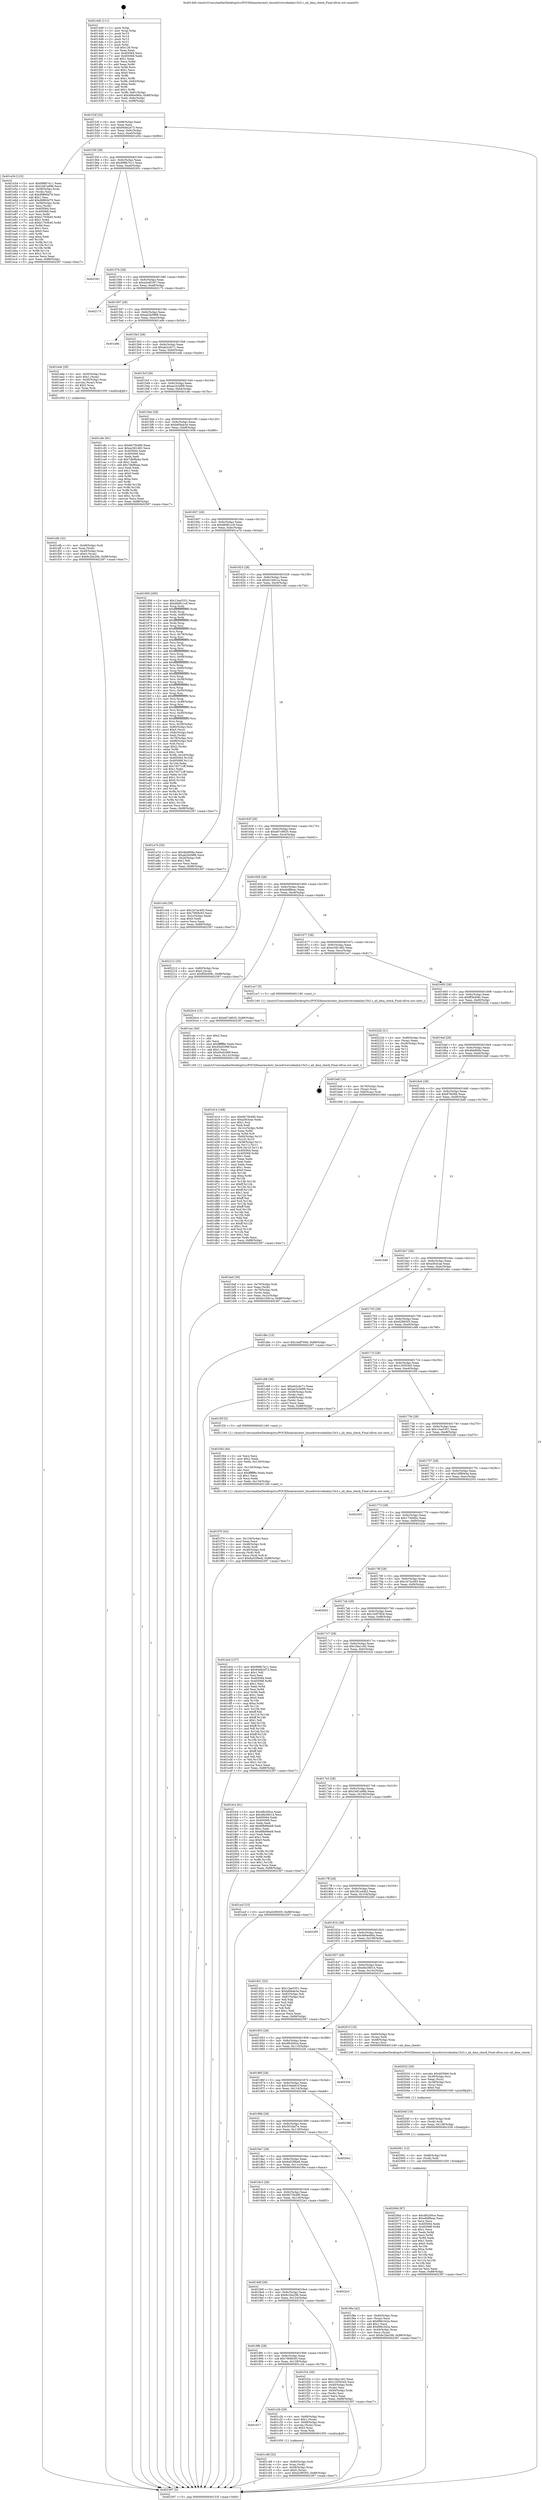 digraph "0x4014d0" {
  label = "0x4014d0 (/mnt/c/Users/mathe/Desktop/tcc/POCII/binaries/extr_linuxdriversidealim15x3.c_ali_dma_check_Final-ollvm.out::main(0))"
  labelloc = "t"
  node[shape=record]

  Entry [label="",width=0.3,height=0.3,shape=circle,fillcolor=black,style=filled]
  "0x40153f" [label="{
     0x40153f [32]\l
     | [instrs]\l
     &nbsp;&nbsp;0x40153f \<+6\>: mov -0x88(%rbp),%eax\l
     &nbsp;&nbsp;0x401545 \<+2\>: mov %eax,%ecx\l
     &nbsp;&nbsp;0x401547 \<+6\>: sub $0x94462d73,%ecx\l
     &nbsp;&nbsp;0x40154d \<+6\>: mov %eax,-0x9c(%rbp)\l
     &nbsp;&nbsp;0x401553 \<+6\>: mov %ecx,-0xa0(%rbp)\l
     &nbsp;&nbsp;0x401559 \<+6\>: je 0000000000401e54 \<main+0x984\>\l
  }"]
  "0x401e54" [label="{
     0x401e54 [123]\l
     | [instrs]\l
     &nbsp;&nbsp;0x401e54 \<+5\>: mov $0x998b7e11,%eax\l
     &nbsp;&nbsp;0x401e59 \<+5\>: mov $0x2481a99b,%ecx\l
     &nbsp;&nbsp;0x401e5e \<+4\>: mov -0x58(%rbp),%rdx\l
     &nbsp;&nbsp;0x401e62 \<+2\>: mov (%rdx),%esi\l
     &nbsp;&nbsp;0x401e64 \<+6\>: sub $0xd9860d79,%esi\l
     &nbsp;&nbsp;0x401e6a \<+3\>: add $0x1,%esi\l
     &nbsp;&nbsp;0x401e6d \<+6\>: add $0xd9860d79,%esi\l
     &nbsp;&nbsp;0x401e73 \<+4\>: mov -0x58(%rbp),%rdx\l
     &nbsp;&nbsp;0x401e77 \<+2\>: mov %esi,(%rdx)\l
     &nbsp;&nbsp;0x401e79 \<+7\>: mov 0x405064,%esi\l
     &nbsp;&nbsp;0x401e80 \<+7\>: mov 0x405068,%edi\l
     &nbsp;&nbsp;0x401e87 \<+3\>: mov %esi,%r8d\l
     &nbsp;&nbsp;0x401e8a \<+7\>: add $0xb1793640,%r8d\l
     &nbsp;&nbsp;0x401e91 \<+4\>: sub $0x1,%r8d\l
     &nbsp;&nbsp;0x401e95 \<+7\>: sub $0xb1793640,%r8d\l
     &nbsp;&nbsp;0x401e9c \<+4\>: imul %r8d,%esi\l
     &nbsp;&nbsp;0x401ea0 \<+3\>: and $0x1,%esi\l
     &nbsp;&nbsp;0x401ea3 \<+3\>: cmp $0x0,%esi\l
     &nbsp;&nbsp;0x401ea6 \<+4\>: sete %r9b\l
     &nbsp;&nbsp;0x401eaa \<+3\>: cmp $0xa,%edi\l
     &nbsp;&nbsp;0x401ead \<+4\>: setl %r10b\l
     &nbsp;&nbsp;0x401eb1 \<+3\>: mov %r9b,%r11b\l
     &nbsp;&nbsp;0x401eb4 \<+3\>: and %r10b,%r11b\l
     &nbsp;&nbsp;0x401eb7 \<+3\>: xor %r10b,%r9b\l
     &nbsp;&nbsp;0x401eba \<+3\>: or %r9b,%r11b\l
     &nbsp;&nbsp;0x401ebd \<+4\>: test $0x1,%r11b\l
     &nbsp;&nbsp;0x401ec1 \<+3\>: cmovne %ecx,%eax\l
     &nbsp;&nbsp;0x401ec4 \<+6\>: mov %eax,-0x88(%rbp)\l
     &nbsp;&nbsp;0x401eca \<+5\>: jmp 0000000000402397 \<main+0xec7\>\l
  }"]
  "0x40155f" [label="{
     0x40155f [28]\l
     | [instrs]\l
     &nbsp;&nbsp;0x40155f \<+5\>: jmp 0000000000401564 \<main+0x94\>\l
     &nbsp;&nbsp;0x401564 \<+6\>: mov -0x9c(%rbp),%eax\l
     &nbsp;&nbsp;0x40156a \<+5\>: sub $0x998b7e11,%eax\l
     &nbsp;&nbsp;0x40156f \<+6\>: mov %eax,-0xa4(%rbp)\l
     &nbsp;&nbsp;0x401575 \<+6\>: je 0000000000402301 \<main+0xe31\>\l
  }"]
  Exit [label="",width=0.3,height=0.3,shape=circle,fillcolor=black,style=filled,peripheries=2]
  "0x402301" [label="{
     0x402301\l
  }", style=dashed]
  "0x40157b" [label="{
     0x40157b [28]\l
     | [instrs]\l
     &nbsp;&nbsp;0x40157b \<+5\>: jmp 0000000000401580 \<main+0xb0\>\l
     &nbsp;&nbsp;0x401580 \<+6\>: mov -0x9c(%rbp),%eax\l
     &nbsp;&nbsp;0x401586 \<+5\>: sub $0xa2ed5307,%eax\l
     &nbsp;&nbsp;0x40158b \<+6\>: mov %eax,-0xa8(%rbp)\l
     &nbsp;&nbsp;0x401591 \<+6\>: je 0000000000402175 \<main+0xca5\>\l
  }"]
  "0x40206d" [label="{
     0x40206d [87]\l
     | [instrs]\l
     &nbsp;&nbsp;0x40206d \<+5\>: mov $0x4fb200ce,%eax\l
     &nbsp;&nbsp;0x402072 \<+5\>: mov $0xe6df8eac,%esi\l
     &nbsp;&nbsp;0x402077 \<+2\>: xor %ecx,%ecx\l
     &nbsp;&nbsp;0x402079 \<+7\>: mov 0x405064,%edx\l
     &nbsp;&nbsp;0x402080 \<+8\>: mov 0x405068,%r8d\l
     &nbsp;&nbsp;0x402088 \<+3\>: sub $0x1,%ecx\l
     &nbsp;&nbsp;0x40208b \<+3\>: mov %edx,%r9d\l
     &nbsp;&nbsp;0x40208e \<+3\>: add %ecx,%r9d\l
     &nbsp;&nbsp;0x402091 \<+4\>: imul %r9d,%edx\l
     &nbsp;&nbsp;0x402095 \<+3\>: and $0x1,%edx\l
     &nbsp;&nbsp;0x402098 \<+3\>: cmp $0x0,%edx\l
     &nbsp;&nbsp;0x40209b \<+4\>: sete %r10b\l
     &nbsp;&nbsp;0x40209f \<+4\>: cmp $0xa,%r8d\l
     &nbsp;&nbsp;0x4020a3 \<+4\>: setl %r11b\l
     &nbsp;&nbsp;0x4020a7 \<+3\>: mov %r10b,%bl\l
     &nbsp;&nbsp;0x4020aa \<+3\>: and %r11b,%bl\l
     &nbsp;&nbsp;0x4020ad \<+3\>: xor %r11b,%r10b\l
     &nbsp;&nbsp;0x4020b0 \<+3\>: or %r10b,%bl\l
     &nbsp;&nbsp;0x4020b3 \<+3\>: test $0x1,%bl\l
     &nbsp;&nbsp;0x4020b6 \<+3\>: cmovne %esi,%eax\l
     &nbsp;&nbsp;0x4020b9 \<+6\>: mov %eax,-0x88(%rbp)\l
     &nbsp;&nbsp;0x4020bf \<+5\>: jmp 0000000000402397 \<main+0xec7\>\l
  }"]
  "0x402175" [label="{
     0x402175\l
  }", style=dashed]
  "0x401597" [label="{
     0x401597 [28]\l
     | [instrs]\l
     &nbsp;&nbsp;0x401597 \<+5\>: jmp 000000000040159c \<main+0xcc\>\l
     &nbsp;&nbsp;0x40159c \<+6\>: mov -0x9c(%rbp),%eax\l
     &nbsp;&nbsp;0x4015a2 \<+5\>: sub $0xab2b0988,%eax\l
     &nbsp;&nbsp;0x4015a7 \<+6\>: mov %eax,-0xac(%rbp)\l
     &nbsp;&nbsp;0x4015ad \<+6\>: je 0000000000401a9b \<main+0x5cb\>\l
  }"]
  "0x402061" [label="{
     0x402061 [12]\l
     | [instrs]\l
     &nbsp;&nbsp;0x402061 \<+4\>: mov -0x48(%rbp),%rdi\l
     &nbsp;&nbsp;0x402065 \<+3\>: mov (%rdi),%rdi\l
     &nbsp;&nbsp;0x402068 \<+5\>: call 0000000000401030 \<free@plt\>\l
     | [calls]\l
     &nbsp;&nbsp;0x401030 \{1\} (unknown)\l
  }"]
  "0x401a9b" [label="{
     0x401a9b\l
  }", style=dashed]
  "0x4015b3" [label="{
     0x4015b3 [28]\l
     | [instrs]\l
     &nbsp;&nbsp;0x4015b3 \<+5\>: jmp 00000000004015b8 \<main+0xe8\>\l
     &nbsp;&nbsp;0x4015b8 \<+6\>: mov -0x9c(%rbp),%eax\l
     &nbsp;&nbsp;0x4015be \<+5\>: sub $0xab2cdc71,%eax\l
     &nbsp;&nbsp;0x4015c3 \<+6\>: mov %eax,-0xb0(%rbp)\l
     &nbsp;&nbsp;0x4015c9 \<+6\>: je 0000000000401ede \<main+0xa0e\>\l
  }"]
  "0x40204f" [label="{
     0x40204f [18]\l
     | [instrs]\l
     &nbsp;&nbsp;0x40204f \<+4\>: mov -0x60(%rbp),%rdi\l
     &nbsp;&nbsp;0x402053 \<+3\>: mov (%rdi),%rdi\l
     &nbsp;&nbsp;0x402056 \<+6\>: mov %eax,-0x138(%rbp)\l
     &nbsp;&nbsp;0x40205c \<+5\>: call 0000000000401030 \<free@plt\>\l
     | [calls]\l
     &nbsp;&nbsp;0x401030 \{1\} (unknown)\l
  }"]
  "0x401ede" [label="{
     0x401ede [29]\l
     | [instrs]\l
     &nbsp;&nbsp;0x401ede \<+4\>: mov -0x50(%rbp),%rax\l
     &nbsp;&nbsp;0x401ee2 \<+6\>: movl $0x1,(%rax)\l
     &nbsp;&nbsp;0x401ee8 \<+4\>: mov -0x50(%rbp),%rax\l
     &nbsp;&nbsp;0x401eec \<+3\>: movslq (%rax),%rax\l
     &nbsp;&nbsp;0x401eef \<+4\>: shl $0x2,%rax\l
     &nbsp;&nbsp;0x401ef3 \<+3\>: mov %rax,%rdi\l
     &nbsp;&nbsp;0x401ef6 \<+5\>: call 0000000000401050 \<malloc@plt\>\l
     | [calls]\l
     &nbsp;&nbsp;0x401050 \{1\} (unknown)\l
  }"]
  "0x4015cf" [label="{
     0x4015cf [28]\l
     | [instrs]\l
     &nbsp;&nbsp;0x4015cf \<+5\>: jmp 00000000004015d4 \<main+0x104\>\l
     &nbsp;&nbsp;0x4015d4 \<+6\>: mov -0x9c(%rbp),%eax\l
     &nbsp;&nbsp;0x4015da \<+5\>: sub $0xae1b3d99,%eax\l
     &nbsp;&nbsp;0x4015df \<+6\>: mov %eax,-0xb4(%rbp)\l
     &nbsp;&nbsp;0x4015e5 \<+6\>: je 0000000000401c8c \<main+0x7bc\>\l
  }"]
  "0x402032" [label="{
     0x402032 [29]\l
     | [instrs]\l
     &nbsp;&nbsp;0x402032 \<+10\>: movabs $0x4030b6,%rdi\l
     &nbsp;&nbsp;0x40203c \<+4\>: mov -0x38(%rbp),%rsi\l
     &nbsp;&nbsp;0x402040 \<+2\>: mov %eax,(%rsi)\l
     &nbsp;&nbsp;0x402042 \<+4\>: mov -0x38(%rbp),%rsi\l
     &nbsp;&nbsp;0x402046 \<+2\>: mov (%rsi),%esi\l
     &nbsp;&nbsp;0x402048 \<+2\>: mov $0x0,%al\l
     &nbsp;&nbsp;0x40204a \<+5\>: call 0000000000401040 \<printf@plt\>\l
     | [calls]\l
     &nbsp;&nbsp;0x401040 \{1\} (unknown)\l
  }"]
  "0x401c8c" [label="{
     0x401c8c [91]\l
     | [instrs]\l
     &nbsp;&nbsp;0x401c8c \<+5\>: mov $0x6b75b490,%eax\l
     &nbsp;&nbsp;0x401c91 \<+5\>: mov $0xec581482,%ecx\l
     &nbsp;&nbsp;0x401c96 \<+7\>: mov 0x405064,%edx\l
     &nbsp;&nbsp;0x401c9d \<+7\>: mov 0x405068,%esi\l
     &nbsp;&nbsp;0x401ca4 \<+2\>: mov %edx,%edi\l
     &nbsp;&nbsp;0x401ca6 \<+6\>: sub $0x7dbf8a4a,%edi\l
     &nbsp;&nbsp;0x401cac \<+3\>: sub $0x1,%edi\l
     &nbsp;&nbsp;0x401caf \<+6\>: add $0x7dbf8a4a,%edi\l
     &nbsp;&nbsp;0x401cb5 \<+3\>: imul %edi,%edx\l
     &nbsp;&nbsp;0x401cb8 \<+3\>: and $0x1,%edx\l
     &nbsp;&nbsp;0x401cbb \<+3\>: cmp $0x0,%edx\l
     &nbsp;&nbsp;0x401cbe \<+4\>: sete %r8b\l
     &nbsp;&nbsp;0x401cc2 \<+3\>: cmp $0xa,%esi\l
     &nbsp;&nbsp;0x401cc5 \<+4\>: setl %r9b\l
     &nbsp;&nbsp;0x401cc9 \<+3\>: mov %r8b,%r10b\l
     &nbsp;&nbsp;0x401ccc \<+3\>: and %r9b,%r10b\l
     &nbsp;&nbsp;0x401ccf \<+3\>: xor %r9b,%r8b\l
     &nbsp;&nbsp;0x401cd2 \<+3\>: or %r8b,%r10b\l
     &nbsp;&nbsp;0x401cd5 \<+4\>: test $0x1,%r10b\l
     &nbsp;&nbsp;0x401cd9 \<+3\>: cmovne %ecx,%eax\l
     &nbsp;&nbsp;0x401cdc \<+6\>: mov %eax,-0x88(%rbp)\l
     &nbsp;&nbsp;0x401ce2 \<+5\>: jmp 0000000000402397 \<main+0xec7\>\l
  }"]
  "0x4015eb" [label="{
     0x4015eb [28]\l
     | [instrs]\l
     &nbsp;&nbsp;0x4015eb \<+5\>: jmp 00000000004015f0 \<main+0x120\>\l
     &nbsp;&nbsp;0x4015f0 \<+6\>: mov -0x9c(%rbp),%eax\l
     &nbsp;&nbsp;0x4015f6 \<+5\>: sub $0xb6f4ab3e,%eax\l
     &nbsp;&nbsp;0x4015fb \<+6\>: mov %eax,-0xb8(%rbp)\l
     &nbsp;&nbsp;0x401601 \<+6\>: je 0000000000401956 \<main+0x486\>\l
  }"]
  "0x401f70" [label="{
     0x401f70 [42]\l
     | [instrs]\l
     &nbsp;&nbsp;0x401f70 \<+6\>: mov -0x134(%rbp),%ecx\l
     &nbsp;&nbsp;0x401f76 \<+3\>: imul %eax,%ecx\l
     &nbsp;&nbsp;0x401f79 \<+4\>: mov -0x48(%rbp),%rdi\l
     &nbsp;&nbsp;0x401f7d \<+3\>: mov (%rdi),%rdi\l
     &nbsp;&nbsp;0x401f80 \<+4\>: mov -0x40(%rbp),%r8\l
     &nbsp;&nbsp;0x401f84 \<+3\>: movslq (%r8),%r8\l
     &nbsp;&nbsp;0x401f87 \<+4\>: mov %ecx,(%rdi,%r8,4)\l
     &nbsp;&nbsp;0x401f8b \<+10\>: movl $0x6a539be8,-0x88(%rbp)\l
     &nbsp;&nbsp;0x401f95 \<+5\>: jmp 0000000000402397 \<main+0xec7\>\l
  }"]
  "0x401956" [label="{
     0x401956 [295]\l
     | [instrs]\l
     &nbsp;&nbsp;0x401956 \<+5\>: mov $0x13ae5351,%eax\l
     &nbsp;&nbsp;0x40195b \<+5\>: mov $0xd6d81cc8,%ecx\l
     &nbsp;&nbsp;0x401960 \<+3\>: mov %rsp,%rdx\l
     &nbsp;&nbsp;0x401963 \<+4\>: add $0xfffffffffffffff0,%rdx\l
     &nbsp;&nbsp;0x401967 \<+3\>: mov %rdx,%rsp\l
     &nbsp;&nbsp;0x40196a \<+4\>: mov %rdx,-0x80(%rbp)\l
     &nbsp;&nbsp;0x40196e \<+3\>: mov %rsp,%rdx\l
     &nbsp;&nbsp;0x401971 \<+4\>: add $0xfffffffffffffff0,%rdx\l
     &nbsp;&nbsp;0x401975 \<+3\>: mov %rdx,%rsp\l
     &nbsp;&nbsp;0x401978 \<+3\>: mov %rsp,%rsi\l
     &nbsp;&nbsp;0x40197b \<+4\>: add $0xfffffffffffffff0,%rsi\l
     &nbsp;&nbsp;0x40197f \<+3\>: mov %rsi,%rsp\l
     &nbsp;&nbsp;0x401982 \<+4\>: mov %rsi,-0x78(%rbp)\l
     &nbsp;&nbsp;0x401986 \<+3\>: mov %rsp,%rsi\l
     &nbsp;&nbsp;0x401989 \<+4\>: add $0xfffffffffffffff0,%rsi\l
     &nbsp;&nbsp;0x40198d \<+3\>: mov %rsi,%rsp\l
     &nbsp;&nbsp;0x401990 \<+4\>: mov %rsi,-0x70(%rbp)\l
     &nbsp;&nbsp;0x401994 \<+3\>: mov %rsp,%rsi\l
     &nbsp;&nbsp;0x401997 \<+4\>: add $0xfffffffffffffff0,%rsi\l
     &nbsp;&nbsp;0x40199b \<+3\>: mov %rsi,%rsp\l
     &nbsp;&nbsp;0x40199e \<+4\>: mov %rsi,-0x68(%rbp)\l
     &nbsp;&nbsp;0x4019a2 \<+3\>: mov %rsp,%rsi\l
     &nbsp;&nbsp;0x4019a5 \<+4\>: add $0xfffffffffffffff0,%rsi\l
     &nbsp;&nbsp;0x4019a9 \<+3\>: mov %rsi,%rsp\l
     &nbsp;&nbsp;0x4019ac \<+4\>: mov %rsi,-0x60(%rbp)\l
     &nbsp;&nbsp;0x4019b0 \<+3\>: mov %rsp,%rsi\l
     &nbsp;&nbsp;0x4019b3 \<+4\>: add $0xfffffffffffffff0,%rsi\l
     &nbsp;&nbsp;0x4019b7 \<+3\>: mov %rsi,%rsp\l
     &nbsp;&nbsp;0x4019ba \<+4\>: mov %rsi,-0x58(%rbp)\l
     &nbsp;&nbsp;0x4019be \<+3\>: mov %rsp,%rsi\l
     &nbsp;&nbsp;0x4019c1 \<+4\>: add $0xfffffffffffffff0,%rsi\l
     &nbsp;&nbsp;0x4019c5 \<+3\>: mov %rsi,%rsp\l
     &nbsp;&nbsp;0x4019c8 \<+4\>: mov %rsi,-0x50(%rbp)\l
     &nbsp;&nbsp;0x4019cc \<+3\>: mov %rsp,%rsi\l
     &nbsp;&nbsp;0x4019cf \<+4\>: add $0xfffffffffffffff0,%rsi\l
     &nbsp;&nbsp;0x4019d3 \<+3\>: mov %rsi,%rsp\l
     &nbsp;&nbsp;0x4019d6 \<+4\>: mov %rsi,-0x48(%rbp)\l
     &nbsp;&nbsp;0x4019da \<+3\>: mov %rsp,%rsi\l
     &nbsp;&nbsp;0x4019dd \<+4\>: add $0xfffffffffffffff0,%rsi\l
     &nbsp;&nbsp;0x4019e1 \<+3\>: mov %rsi,%rsp\l
     &nbsp;&nbsp;0x4019e4 \<+4\>: mov %rsi,-0x40(%rbp)\l
     &nbsp;&nbsp;0x4019e8 \<+3\>: mov %rsp,%rsi\l
     &nbsp;&nbsp;0x4019eb \<+4\>: add $0xfffffffffffffff0,%rsi\l
     &nbsp;&nbsp;0x4019ef \<+3\>: mov %rsi,%rsp\l
     &nbsp;&nbsp;0x4019f2 \<+4\>: mov %rsi,-0x38(%rbp)\l
     &nbsp;&nbsp;0x4019f6 \<+4\>: mov -0x80(%rbp),%rsi\l
     &nbsp;&nbsp;0x4019fa \<+6\>: movl $0x0,(%rsi)\l
     &nbsp;&nbsp;0x401a00 \<+6\>: mov -0x8c(%rbp),%edi\l
     &nbsp;&nbsp;0x401a06 \<+2\>: mov %edi,(%rdx)\l
     &nbsp;&nbsp;0x401a08 \<+4\>: mov -0x78(%rbp),%rsi\l
     &nbsp;&nbsp;0x401a0c \<+7\>: mov -0x98(%rbp),%r8\l
     &nbsp;&nbsp;0x401a13 \<+3\>: mov %r8,(%rsi)\l
     &nbsp;&nbsp;0x401a16 \<+3\>: cmpl $0x2,(%rdx)\l
     &nbsp;&nbsp;0x401a19 \<+4\>: setne %r9b\l
     &nbsp;&nbsp;0x401a1d \<+4\>: and $0x1,%r9b\l
     &nbsp;&nbsp;0x401a21 \<+4\>: mov %r9b,-0x2d(%rbp)\l
     &nbsp;&nbsp;0x401a25 \<+8\>: mov 0x405064,%r10d\l
     &nbsp;&nbsp;0x401a2d \<+8\>: mov 0x405068,%r11d\l
     &nbsp;&nbsp;0x401a35 \<+3\>: mov %r10d,%ebx\l
     &nbsp;&nbsp;0x401a38 \<+6\>: add $0x7d371cff,%ebx\l
     &nbsp;&nbsp;0x401a3e \<+3\>: sub $0x1,%ebx\l
     &nbsp;&nbsp;0x401a41 \<+6\>: sub $0x7d371cff,%ebx\l
     &nbsp;&nbsp;0x401a47 \<+4\>: imul %ebx,%r10d\l
     &nbsp;&nbsp;0x401a4b \<+4\>: and $0x1,%r10d\l
     &nbsp;&nbsp;0x401a4f \<+4\>: cmp $0x0,%r10d\l
     &nbsp;&nbsp;0x401a53 \<+4\>: sete %r9b\l
     &nbsp;&nbsp;0x401a57 \<+4\>: cmp $0xa,%r11d\l
     &nbsp;&nbsp;0x401a5b \<+4\>: setl %r14b\l
     &nbsp;&nbsp;0x401a5f \<+3\>: mov %r9b,%r15b\l
     &nbsp;&nbsp;0x401a62 \<+3\>: and %r14b,%r15b\l
     &nbsp;&nbsp;0x401a65 \<+3\>: xor %r14b,%r9b\l
     &nbsp;&nbsp;0x401a68 \<+3\>: or %r9b,%r15b\l
     &nbsp;&nbsp;0x401a6b \<+4\>: test $0x1,%r15b\l
     &nbsp;&nbsp;0x401a6f \<+3\>: cmovne %ecx,%eax\l
     &nbsp;&nbsp;0x401a72 \<+6\>: mov %eax,-0x88(%rbp)\l
     &nbsp;&nbsp;0x401a78 \<+5\>: jmp 0000000000402397 \<main+0xec7\>\l
  }"]
  "0x401607" [label="{
     0x401607 [28]\l
     | [instrs]\l
     &nbsp;&nbsp;0x401607 \<+5\>: jmp 000000000040160c \<main+0x13c\>\l
     &nbsp;&nbsp;0x40160c \<+6\>: mov -0x9c(%rbp),%eax\l
     &nbsp;&nbsp;0x401612 \<+5\>: sub $0xd6d81cc8,%eax\l
     &nbsp;&nbsp;0x401617 \<+6\>: mov %eax,-0xbc(%rbp)\l
     &nbsp;&nbsp;0x40161d \<+6\>: je 0000000000401a7d \<main+0x5ad\>\l
  }"]
  "0x401f44" [label="{
     0x401f44 [44]\l
     | [instrs]\l
     &nbsp;&nbsp;0x401f44 \<+2\>: xor %ecx,%ecx\l
     &nbsp;&nbsp;0x401f46 \<+5\>: mov $0x2,%edx\l
     &nbsp;&nbsp;0x401f4b \<+6\>: mov %edx,-0x130(%rbp)\l
     &nbsp;&nbsp;0x401f51 \<+1\>: cltd\l
     &nbsp;&nbsp;0x401f52 \<+6\>: mov -0x130(%rbp),%esi\l
     &nbsp;&nbsp;0x401f58 \<+2\>: idiv %esi\l
     &nbsp;&nbsp;0x401f5a \<+6\>: imul $0xfffffffe,%edx,%edx\l
     &nbsp;&nbsp;0x401f60 \<+3\>: sub $0x1,%ecx\l
     &nbsp;&nbsp;0x401f63 \<+2\>: sub %ecx,%edx\l
     &nbsp;&nbsp;0x401f65 \<+6\>: mov %edx,-0x134(%rbp)\l
     &nbsp;&nbsp;0x401f6b \<+5\>: call 0000000000401160 \<next_i\>\l
     | [calls]\l
     &nbsp;&nbsp;0x401160 \{1\} (/mnt/c/Users/mathe/Desktop/tcc/POCII/binaries/extr_linuxdriversidealim15x3.c_ali_dma_check_Final-ollvm.out::next_i)\l
  }"]
  "0x401a7d" [label="{
     0x401a7d [30]\l
     | [instrs]\l
     &nbsp;&nbsp;0x401a7d \<+5\>: mov $0x4bb909a,%eax\l
     &nbsp;&nbsp;0x401a82 \<+5\>: mov $0xab2b0988,%ecx\l
     &nbsp;&nbsp;0x401a87 \<+3\>: mov -0x2d(%rbp),%dl\l
     &nbsp;&nbsp;0x401a8a \<+3\>: test $0x1,%dl\l
     &nbsp;&nbsp;0x401a8d \<+3\>: cmovne %ecx,%eax\l
     &nbsp;&nbsp;0x401a90 \<+6\>: mov %eax,-0x88(%rbp)\l
     &nbsp;&nbsp;0x401a96 \<+5\>: jmp 0000000000402397 \<main+0xec7\>\l
  }"]
  "0x401623" [label="{
     0x401623 [28]\l
     | [instrs]\l
     &nbsp;&nbsp;0x401623 \<+5\>: jmp 0000000000401628 \<main+0x158\>\l
     &nbsp;&nbsp;0x401628 \<+6\>: mov -0x9c(%rbp),%eax\l
     &nbsp;&nbsp;0x40162e \<+5\>: sub $0xdc1b9c1a,%eax\l
     &nbsp;&nbsp;0x401633 \<+6\>: mov %eax,-0xc0(%rbp)\l
     &nbsp;&nbsp;0x401639 \<+6\>: je 0000000000401c0d \<main+0x73d\>\l
  }"]
  "0x401efb" [label="{
     0x401efb [32]\l
     | [instrs]\l
     &nbsp;&nbsp;0x401efb \<+4\>: mov -0x48(%rbp),%rdi\l
     &nbsp;&nbsp;0x401eff \<+3\>: mov %rax,(%rdi)\l
     &nbsp;&nbsp;0x401f02 \<+4\>: mov -0x40(%rbp),%rax\l
     &nbsp;&nbsp;0x401f06 \<+6\>: movl $0x0,(%rax)\l
     &nbsp;&nbsp;0x401f0c \<+10\>: movl $0x6c2be29b,-0x88(%rbp)\l
     &nbsp;&nbsp;0x401f16 \<+5\>: jmp 0000000000402397 \<main+0xec7\>\l
  }"]
  "0x401c0d" [label="{
     0x401c0d [30]\l
     | [instrs]\l
     &nbsp;&nbsp;0x401c0d \<+5\>: mov $0x1b7ac493,%eax\l
     &nbsp;&nbsp;0x401c12 \<+5\>: mov $0x70f49c93,%ecx\l
     &nbsp;&nbsp;0x401c17 \<+3\>: mov -0x2c(%rbp),%edx\l
     &nbsp;&nbsp;0x401c1a \<+3\>: cmp $0x0,%edx\l
     &nbsp;&nbsp;0x401c1d \<+3\>: cmove %ecx,%eax\l
     &nbsp;&nbsp;0x401c20 \<+6\>: mov %eax,-0x88(%rbp)\l
     &nbsp;&nbsp;0x401c26 \<+5\>: jmp 0000000000402397 \<main+0xec7\>\l
  }"]
  "0x40163f" [label="{
     0x40163f [28]\l
     | [instrs]\l
     &nbsp;&nbsp;0x40163f \<+5\>: jmp 0000000000401644 \<main+0x174\>\l
     &nbsp;&nbsp;0x401644 \<+6\>: mov -0x9c(%rbp),%eax\l
     &nbsp;&nbsp;0x40164a \<+5\>: sub $0xe67c8635,%eax\l
     &nbsp;&nbsp;0x40164f \<+6\>: mov %eax,-0xc4(%rbp)\l
     &nbsp;&nbsp;0x401655 \<+6\>: je 0000000000402212 \<main+0xd42\>\l
  }"]
  "0x401d14" [label="{
     0x401d14 [168]\l
     | [instrs]\l
     &nbsp;&nbsp;0x401d14 \<+5\>: mov $0x6b75b490,%ecx\l
     &nbsp;&nbsp;0x401d19 \<+5\>: mov $0xa563cae,%edx\l
     &nbsp;&nbsp;0x401d1e \<+3\>: mov $0x1,%sil\l
     &nbsp;&nbsp;0x401d21 \<+2\>: xor %edi,%edi\l
     &nbsp;&nbsp;0x401d23 \<+7\>: mov -0x12c(%rbp),%r8d\l
     &nbsp;&nbsp;0x401d2a \<+4\>: imul %eax,%r8d\l
     &nbsp;&nbsp;0x401d2e \<+3\>: movslq %r8d,%r9\l
     &nbsp;&nbsp;0x401d31 \<+4\>: mov -0x60(%rbp),%r10\l
     &nbsp;&nbsp;0x401d35 \<+3\>: mov (%r10),%r10\l
     &nbsp;&nbsp;0x401d38 \<+4\>: mov -0x58(%rbp),%r11\l
     &nbsp;&nbsp;0x401d3c \<+3\>: movslq (%r11),%r11\l
     &nbsp;&nbsp;0x401d3f \<+4\>: mov %r9,(%r10,%r11,8)\l
     &nbsp;&nbsp;0x401d43 \<+7\>: mov 0x405064,%eax\l
     &nbsp;&nbsp;0x401d4a \<+8\>: mov 0x405068,%r8d\l
     &nbsp;&nbsp;0x401d52 \<+3\>: sub $0x1,%edi\l
     &nbsp;&nbsp;0x401d55 \<+2\>: mov %eax,%ebx\l
     &nbsp;&nbsp;0x401d57 \<+2\>: add %edi,%ebx\l
     &nbsp;&nbsp;0x401d59 \<+3\>: imul %ebx,%eax\l
     &nbsp;&nbsp;0x401d5c \<+3\>: and $0x1,%eax\l
     &nbsp;&nbsp;0x401d5f \<+3\>: cmp $0x0,%eax\l
     &nbsp;&nbsp;0x401d62 \<+4\>: sete %r14b\l
     &nbsp;&nbsp;0x401d66 \<+4\>: cmp $0xa,%r8d\l
     &nbsp;&nbsp;0x401d6a \<+4\>: setl %r15b\l
     &nbsp;&nbsp;0x401d6e \<+3\>: mov %r14b,%r12b\l
     &nbsp;&nbsp;0x401d71 \<+4\>: xor $0xff,%r12b\l
     &nbsp;&nbsp;0x401d75 \<+3\>: mov %r15b,%r13b\l
     &nbsp;&nbsp;0x401d78 \<+4\>: xor $0xff,%r13b\l
     &nbsp;&nbsp;0x401d7c \<+4\>: xor $0x1,%sil\l
     &nbsp;&nbsp;0x401d80 \<+3\>: mov %r12b,%al\l
     &nbsp;&nbsp;0x401d83 \<+2\>: and $0xff,%al\l
     &nbsp;&nbsp;0x401d85 \<+3\>: and %sil,%r14b\l
     &nbsp;&nbsp;0x401d88 \<+3\>: mov %r13b,%dil\l
     &nbsp;&nbsp;0x401d8b \<+4\>: and $0xff,%dil\l
     &nbsp;&nbsp;0x401d8f \<+3\>: and %sil,%r15b\l
     &nbsp;&nbsp;0x401d92 \<+3\>: or %r14b,%al\l
     &nbsp;&nbsp;0x401d95 \<+3\>: or %r15b,%dil\l
     &nbsp;&nbsp;0x401d98 \<+3\>: xor %dil,%al\l
     &nbsp;&nbsp;0x401d9b \<+3\>: or %r13b,%r12b\l
     &nbsp;&nbsp;0x401d9e \<+4\>: xor $0xff,%r12b\l
     &nbsp;&nbsp;0x401da2 \<+4\>: or $0x1,%sil\l
     &nbsp;&nbsp;0x401da6 \<+3\>: and %sil,%r12b\l
     &nbsp;&nbsp;0x401da9 \<+3\>: or %r12b,%al\l
     &nbsp;&nbsp;0x401dac \<+2\>: test $0x1,%al\l
     &nbsp;&nbsp;0x401dae \<+3\>: cmovne %edx,%ecx\l
     &nbsp;&nbsp;0x401db1 \<+6\>: mov %ecx,-0x88(%rbp)\l
     &nbsp;&nbsp;0x401db7 \<+5\>: jmp 0000000000402397 \<main+0xec7\>\l
  }"]
  "0x402212" [label="{
     0x402212 [25]\l
     | [instrs]\l
     &nbsp;&nbsp;0x402212 \<+4\>: mov -0x80(%rbp),%rax\l
     &nbsp;&nbsp;0x402216 \<+6\>: movl $0x0,(%rax)\l
     &nbsp;&nbsp;0x40221c \<+10\>: movl $0xff3b408c,-0x88(%rbp)\l
     &nbsp;&nbsp;0x402226 \<+5\>: jmp 0000000000402397 \<main+0xec7\>\l
  }"]
  "0x40165b" [label="{
     0x40165b [28]\l
     | [instrs]\l
     &nbsp;&nbsp;0x40165b \<+5\>: jmp 0000000000401660 \<main+0x190\>\l
     &nbsp;&nbsp;0x401660 \<+6\>: mov -0x9c(%rbp),%eax\l
     &nbsp;&nbsp;0x401666 \<+5\>: sub $0xe6df8eac,%eax\l
     &nbsp;&nbsp;0x40166b \<+6\>: mov %eax,-0xc8(%rbp)\l
     &nbsp;&nbsp;0x401671 \<+6\>: je 00000000004020c4 \<main+0xbf4\>\l
  }"]
  "0x401cec" [label="{
     0x401cec [40]\l
     | [instrs]\l
     &nbsp;&nbsp;0x401cec \<+5\>: mov $0x2,%ecx\l
     &nbsp;&nbsp;0x401cf1 \<+1\>: cltd\l
     &nbsp;&nbsp;0x401cf2 \<+2\>: idiv %ecx\l
     &nbsp;&nbsp;0x401cf4 \<+6\>: imul $0xfffffffe,%edx,%ecx\l
     &nbsp;&nbsp;0x401cfa \<+6\>: sub $0x45e0299f,%ecx\l
     &nbsp;&nbsp;0x401d00 \<+3\>: add $0x1,%ecx\l
     &nbsp;&nbsp;0x401d03 \<+6\>: add $0x45e0299f,%ecx\l
     &nbsp;&nbsp;0x401d09 \<+6\>: mov %ecx,-0x12c(%rbp)\l
     &nbsp;&nbsp;0x401d0f \<+5\>: call 0000000000401160 \<next_i\>\l
     | [calls]\l
     &nbsp;&nbsp;0x401160 \{1\} (/mnt/c/Users/mathe/Desktop/tcc/POCII/binaries/extr_linuxdriversidealim15x3.c_ali_dma_check_Final-ollvm.out::next_i)\l
  }"]
  "0x4020c4" [label="{
     0x4020c4 [15]\l
     | [instrs]\l
     &nbsp;&nbsp;0x4020c4 \<+10\>: movl $0xe67c8635,-0x88(%rbp)\l
     &nbsp;&nbsp;0x4020ce \<+5\>: jmp 0000000000402397 \<main+0xec7\>\l
  }"]
  "0x401677" [label="{
     0x401677 [28]\l
     | [instrs]\l
     &nbsp;&nbsp;0x401677 \<+5\>: jmp 000000000040167c \<main+0x1ac\>\l
     &nbsp;&nbsp;0x40167c \<+6\>: mov -0x9c(%rbp),%eax\l
     &nbsp;&nbsp;0x401682 \<+5\>: sub $0xec581482,%eax\l
     &nbsp;&nbsp;0x401687 \<+6\>: mov %eax,-0xcc(%rbp)\l
     &nbsp;&nbsp;0x40168d \<+6\>: je 0000000000401ce7 \<main+0x817\>\l
  }"]
  "0x401c48" [label="{
     0x401c48 [32]\l
     | [instrs]\l
     &nbsp;&nbsp;0x401c48 \<+4\>: mov -0x60(%rbp),%rdi\l
     &nbsp;&nbsp;0x401c4c \<+3\>: mov %rax,(%rdi)\l
     &nbsp;&nbsp;0x401c4f \<+4\>: mov -0x58(%rbp),%rax\l
     &nbsp;&nbsp;0x401c53 \<+6\>: movl $0x0,(%rax)\l
     &nbsp;&nbsp;0x401c59 \<+10\>: movl $0xd299305,-0x88(%rbp)\l
     &nbsp;&nbsp;0x401c63 \<+5\>: jmp 0000000000402397 \<main+0xec7\>\l
  }"]
  "0x401ce7" [label="{
     0x401ce7 [5]\l
     | [instrs]\l
     &nbsp;&nbsp;0x401ce7 \<+5\>: call 0000000000401160 \<next_i\>\l
     | [calls]\l
     &nbsp;&nbsp;0x401160 \{1\} (/mnt/c/Users/mathe/Desktop/tcc/POCII/binaries/extr_linuxdriversidealim15x3.c_ali_dma_check_Final-ollvm.out::next_i)\l
  }"]
  "0x401693" [label="{
     0x401693 [28]\l
     | [instrs]\l
     &nbsp;&nbsp;0x401693 \<+5\>: jmp 0000000000401698 \<main+0x1c8\>\l
     &nbsp;&nbsp;0x401698 \<+6\>: mov -0x9c(%rbp),%eax\l
     &nbsp;&nbsp;0x40169e \<+5\>: sub $0xff3b408c,%eax\l
     &nbsp;&nbsp;0x4016a3 \<+6\>: mov %eax,-0xd0(%rbp)\l
     &nbsp;&nbsp;0x4016a9 \<+6\>: je 000000000040222b \<main+0xd5b\>\l
  }"]
  "0x401917" [label="{
     0x401917\l
  }", style=dashed]
  "0x40222b" [label="{
     0x40222b [21]\l
     | [instrs]\l
     &nbsp;&nbsp;0x40222b \<+4\>: mov -0x80(%rbp),%rax\l
     &nbsp;&nbsp;0x40222f \<+2\>: mov (%rax),%eax\l
     &nbsp;&nbsp;0x402231 \<+4\>: lea -0x28(%rbp),%rsp\l
     &nbsp;&nbsp;0x402235 \<+1\>: pop %rbx\l
     &nbsp;&nbsp;0x402236 \<+2\>: pop %r12\l
     &nbsp;&nbsp;0x402238 \<+2\>: pop %r13\l
     &nbsp;&nbsp;0x40223a \<+2\>: pop %r14\l
     &nbsp;&nbsp;0x40223c \<+2\>: pop %r15\l
     &nbsp;&nbsp;0x40223e \<+1\>: pop %rbp\l
     &nbsp;&nbsp;0x40223f \<+1\>: ret\l
  }"]
  "0x4016af" [label="{
     0x4016af [28]\l
     | [instrs]\l
     &nbsp;&nbsp;0x4016af \<+5\>: jmp 00000000004016b4 \<main+0x1e4\>\l
     &nbsp;&nbsp;0x4016b4 \<+6\>: mov -0x9c(%rbp),%eax\l
     &nbsp;&nbsp;0x4016ba \<+5\>: sub $0x4bb909a,%eax\l
     &nbsp;&nbsp;0x4016bf \<+6\>: mov %eax,-0xd4(%rbp)\l
     &nbsp;&nbsp;0x4016c5 \<+6\>: je 0000000000401bdf \<main+0x70f\>\l
  }"]
  "0x401c2b" [label="{
     0x401c2b [29]\l
     | [instrs]\l
     &nbsp;&nbsp;0x401c2b \<+4\>: mov -0x68(%rbp),%rax\l
     &nbsp;&nbsp;0x401c2f \<+6\>: movl $0x1,(%rax)\l
     &nbsp;&nbsp;0x401c35 \<+4\>: mov -0x68(%rbp),%rax\l
     &nbsp;&nbsp;0x401c39 \<+3\>: movslq (%rax),%rax\l
     &nbsp;&nbsp;0x401c3c \<+4\>: shl $0x3,%rax\l
     &nbsp;&nbsp;0x401c40 \<+3\>: mov %rax,%rdi\l
     &nbsp;&nbsp;0x401c43 \<+5\>: call 0000000000401050 \<malloc@plt\>\l
     | [calls]\l
     &nbsp;&nbsp;0x401050 \{1\} (unknown)\l
  }"]
  "0x401bdf" [label="{
     0x401bdf [16]\l
     | [instrs]\l
     &nbsp;&nbsp;0x401bdf \<+4\>: mov -0x78(%rbp),%rax\l
     &nbsp;&nbsp;0x401be3 \<+3\>: mov (%rax),%rax\l
     &nbsp;&nbsp;0x401be6 \<+4\>: mov 0x8(%rax),%rdi\l
     &nbsp;&nbsp;0x401bea \<+5\>: call 0000000000401060 \<atoi@plt\>\l
     | [calls]\l
     &nbsp;&nbsp;0x401060 \{1\} (unknown)\l
  }"]
  "0x4016cb" [label="{
     0x4016cb [28]\l
     | [instrs]\l
     &nbsp;&nbsp;0x4016cb \<+5\>: jmp 00000000004016d0 \<main+0x200\>\l
     &nbsp;&nbsp;0x4016d0 \<+6\>: mov -0x9c(%rbp),%eax\l
     &nbsp;&nbsp;0x4016d6 \<+5\>: sub $0x87fe06b,%eax\l
     &nbsp;&nbsp;0x4016db \<+6\>: mov %eax,-0xd8(%rbp)\l
     &nbsp;&nbsp;0x4016e1 \<+6\>: je 0000000000401bd0 \<main+0x700\>\l
  }"]
  "0x4018fb" [label="{
     0x4018fb [28]\l
     | [instrs]\l
     &nbsp;&nbsp;0x4018fb \<+5\>: jmp 0000000000401900 \<main+0x430\>\l
     &nbsp;&nbsp;0x401900 \<+6\>: mov -0x9c(%rbp),%eax\l
     &nbsp;&nbsp;0x401906 \<+5\>: sub $0x70f49c93,%eax\l
     &nbsp;&nbsp;0x40190b \<+6\>: mov %eax,-0x128(%rbp)\l
     &nbsp;&nbsp;0x401911 \<+6\>: je 0000000000401c2b \<main+0x75b\>\l
  }"]
  "0x401bd0" [label="{
     0x401bd0\l
  }", style=dashed]
  "0x4016e7" [label="{
     0x4016e7 [28]\l
     | [instrs]\l
     &nbsp;&nbsp;0x4016e7 \<+5\>: jmp 00000000004016ec \<main+0x21c\>\l
     &nbsp;&nbsp;0x4016ec \<+6\>: mov -0x9c(%rbp),%eax\l
     &nbsp;&nbsp;0x4016f2 \<+5\>: sub $0xa563cae,%eax\l
     &nbsp;&nbsp;0x4016f7 \<+6\>: mov %eax,-0xdc(%rbp)\l
     &nbsp;&nbsp;0x4016fd \<+6\>: je 0000000000401dbc \<main+0x8ec\>\l
  }"]
  "0x401f1b" [label="{
     0x401f1b [36]\l
     | [instrs]\l
     &nbsp;&nbsp;0x401f1b \<+5\>: mov $0x1f4a1c92,%eax\l
     &nbsp;&nbsp;0x401f20 \<+5\>: mov $0x120503e5,%ecx\l
     &nbsp;&nbsp;0x401f25 \<+4\>: mov -0x40(%rbp),%rdx\l
     &nbsp;&nbsp;0x401f29 \<+2\>: mov (%rdx),%esi\l
     &nbsp;&nbsp;0x401f2b \<+4\>: mov -0x50(%rbp),%rdx\l
     &nbsp;&nbsp;0x401f2f \<+2\>: cmp (%rdx),%esi\l
     &nbsp;&nbsp;0x401f31 \<+3\>: cmovl %ecx,%eax\l
     &nbsp;&nbsp;0x401f34 \<+6\>: mov %eax,-0x88(%rbp)\l
     &nbsp;&nbsp;0x401f3a \<+5\>: jmp 0000000000402397 \<main+0xec7\>\l
  }"]
  "0x401dbc" [label="{
     0x401dbc [15]\l
     | [instrs]\l
     &nbsp;&nbsp;0x401dbc \<+10\>: movl $0x1bdf760d,-0x88(%rbp)\l
     &nbsp;&nbsp;0x401dc6 \<+5\>: jmp 0000000000402397 \<main+0xec7\>\l
  }"]
  "0x401703" [label="{
     0x401703 [28]\l
     | [instrs]\l
     &nbsp;&nbsp;0x401703 \<+5\>: jmp 0000000000401708 \<main+0x238\>\l
     &nbsp;&nbsp;0x401708 \<+6\>: mov -0x9c(%rbp),%eax\l
     &nbsp;&nbsp;0x40170e \<+5\>: sub $0xd299305,%eax\l
     &nbsp;&nbsp;0x401713 \<+6\>: mov %eax,-0xe0(%rbp)\l
     &nbsp;&nbsp;0x401719 \<+6\>: je 0000000000401c68 \<main+0x798\>\l
  }"]
  "0x4018df" [label="{
     0x4018df [28]\l
     | [instrs]\l
     &nbsp;&nbsp;0x4018df \<+5\>: jmp 00000000004018e4 \<main+0x414\>\l
     &nbsp;&nbsp;0x4018e4 \<+6\>: mov -0x9c(%rbp),%eax\l
     &nbsp;&nbsp;0x4018ea \<+5\>: sub $0x6c2be29b,%eax\l
     &nbsp;&nbsp;0x4018ef \<+6\>: mov %eax,-0x124(%rbp)\l
     &nbsp;&nbsp;0x4018f5 \<+6\>: je 0000000000401f1b \<main+0xa4b\>\l
  }"]
  "0x401c68" [label="{
     0x401c68 [36]\l
     | [instrs]\l
     &nbsp;&nbsp;0x401c68 \<+5\>: mov $0xab2cdc71,%eax\l
     &nbsp;&nbsp;0x401c6d \<+5\>: mov $0xae1b3d99,%ecx\l
     &nbsp;&nbsp;0x401c72 \<+4\>: mov -0x58(%rbp),%rdx\l
     &nbsp;&nbsp;0x401c76 \<+2\>: mov (%rdx),%esi\l
     &nbsp;&nbsp;0x401c78 \<+4\>: mov -0x68(%rbp),%rdx\l
     &nbsp;&nbsp;0x401c7c \<+2\>: cmp (%rdx),%esi\l
     &nbsp;&nbsp;0x401c7e \<+3\>: cmovl %ecx,%eax\l
     &nbsp;&nbsp;0x401c81 \<+6\>: mov %eax,-0x88(%rbp)\l
     &nbsp;&nbsp;0x401c87 \<+5\>: jmp 0000000000402397 \<main+0xec7\>\l
  }"]
  "0x40171f" [label="{
     0x40171f [28]\l
     | [instrs]\l
     &nbsp;&nbsp;0x40171f \<+5\>: jmp 0000000000401724 \<main+0x254\>\l
     &nbsp;&nbsp;0x401724 \<+6\>: mov -0x9c(%rbp),%eax\l
     &nbsp;&nbsp;0x40172a \<+5\>: sub $0x120503e5,%eax\l
     &nbsp;&nbsp;0x40172f \<+6\>: mov %eax,-0xe4(%rbp)\l
     &nbsp;&nbsp;0x401735 \<+6\>: je 0000000000401f3f \<main+0xa6f\>\l
  }"]
  "0x4022a3" [label="{
     0x4022a3\l
  }", style=dashed]
  "0x401f3f" [label="{
     0x401f3f [5]\l
     | [instrs]\l
     &nbsp;&nbsp;0x401f3f \<+5\>: call 0000000000401160 \<next_i\>\l
     | [calls]\l
     &nbsp;&nbsp;0x401160 \{1\} (/mnt/c/Users/mathe/Desktop/tcc/POCII/binaries/extr_linuxdriversidealim15x3.c_ali_dma_check_Final-ollvm.out::next_i)\l
  }"]
  "0x40173b" [label="{
     0x40173b [28]\l
     | [instrs]\l
     &nbsp;&nbsp;0x40173b \<+5\>: jmp 0000000000401740 \<main+0x270\>\l
     &nbsp;&nbsp;0x401740 \<+6\>: mov -0x9c(%rbp),%eax\l
     &nbsp;&nbsp;0x401746 \<+5\>: sub $0x13ae5351,%eax\l
     &nbsp;&nbsp;0x40174b \<+6\>: mov %eax,-0xe8(%rbp)\l
     &nbsp;&nbsp;0x401751 \<+6\>: je 0000000000402240 \<main+0xd70\>\l
  }"]
  "0x4018c3" [label="{
     0x4018c3 [28]\l
     | [instrs]\l
     &nbsp;&nbsp;0x4018c3 \<+5\>: jmp 00000000004018c8 \<main+0x3f8\>\l
     &nbsp;&nbsp;0x4018c8 \<+6\>: mov -0x9c(%rbp),%eax\l
     &nbsp;&nbsp;0x4018ce \<+5\>: sub $0x6b75b490,%eax\l
     &nbsp;&nbsp;0x4018d3 \<+6\>: mov %eax,-0x120(%rbp)\l
     &nbsp;&nbsp;0x4018d9 \<+6\>: je 00000000004022a3 \<main+0xdd3\>\l
  }"]
  "0x402240" [label="{
     0x402240\l
  }", style=dashed]
  "0x401757" [label="{
     0x401757 [28]\l
     | [instrs]\l
     &nbsp;&nbsp;0x401757 \<+5\>: jmp 000000000040175c \<main+0x28c\>\l
     &nbsp;&nbsp;0x40175c \<+6\>: mov -0x9c(%rbp),%eax\l
     &nbsp;&nbsp;0x401762 \<+5\>: sub $0x16f8944a,%eax\l
     &nbsp;&nbsp;0x401767 \<+6\>: mov %eax,-0xec(%rbp)\l
     &nbsp;&nbsp;0x40176d \<+6\>: je 0000000000402203 \<main+0xd33\>\l
  }"]
  "0x401f9a" [label="{
     0x401f9a [42]\l
     | [instrs]\l
     &nbsp;&nbsp;0x401f9a \<+4\>: mov -0x40(%rbp),%rax\l
     &nbsp;&nbsp;0x401f9e \<+2\>: mov (%rax),%ecx\l
     &nbsp;&nbsp;0x401fa0 \<+6\>: sub $0xf98c342a,%ecx\l
     &nbsp;&nbsp;0x401fa6 \<+3\>: add $0x1,%ecx\l
     &nbsp;&nbsp;0x401fa9 \<+6\>: add $0xf98c342a,%ecx\l
     &nbsp;&nbsp;0x401faf \<+4\>: mov -0x40(%rbp),%rax\l
     &nbsp;&nbsp;0x401fb3 \<+2\>: mov %ecx,(%rax)\l
     &nbsp;&nbsp;0x401fb5 \<+10\>: movl $0x6c2be29b,-0x88(%rbp)\l
     &nbsp;&nbsp;0x401fbf \<+5\>: jmp 0000000000402397 \<main+0xec7\>\l
  }"]
  "0x402203" [label="{
     0x402203\l
  }", style=dashed]
  "0x401773" [label="{
     0x401773 [28]\l
     | [instrs]\l
     &nbsp;&nbsp;0x401773 \<+5\>: jmp 0000000000401778 \<main+0x2a8\>\l
     &nbsp;&nbsp;0x401778 \<+6\>: mov -0x9c(%rbp),%eax\l
     &nbsp;&nbsp;0x40177e \<+5\>: sub $0x173ebf4c,%eax\l
     &nbsp;&nbsp;0x401783 \<+6\>: mov %eax,-0xf0(%rbp)\l
     &nbsp;&nbsp;0x401789 \<+6\>: je 0000000000401b2e \<main+0x65e\>\l
  }"]
  "0x4018a7" [label="{
     0x4018a7 [28]\l
     | [instrs]\l
     &nbsp;&nbsp;0x4018a7 \<+5\>: jmp 00000000004018ac \<main+0x3dc\>\l
     &nbsp;&nbsp;0x4018ac \<+6\>: mov -0x9c(%rbp),%eax\l
     &nbsp;&nbsp;0x4018b2 \<+5\>: sub $0x6a539be8,%eax\l
     &nbsp;&nbsp;0x4018b7 \<+6\>: mov %eax,-0x11c(%rbp)\l
     &nbsp;&nbsp;0x4018bd \<+6\>: je 0000000000401f9a \<main+0xaca\>\l
  }"]
  "0x401b2e" [label="{
     0x401b2e\l
  }", style=dashed]
  "0x40178f" [label="{
     0x40178f [28]\l
     | [instrs]\l
     &nbsp;&nbsp;0x40178f \<+5\>: jmp 0000000000401794 \<main+0x2c4\>\l
     &nbsp;&nbsp;0x401794 \<+6\>: mov -0x9c(%rbp),%eax\l
     &nbsp;&nbsp;0x40179a \<+5\>: sub $0x1b7ac493,%eax\l
     &nbsp;&nbsp;0x40179f \<+6\>: mov %eax,-0xf4(%rbp)\l
     &nbsp;&nbsp;0x4017a5 \<+6\>: je 00000000004020d3 \<main+0xc03\>\l
  }"]
  "0x4020e2" [label="{
     0x4020e2\l
  }", style=dashed]
  "0x4020d3" [label="{
     0x4020d3\l
  }", style=dashed]
  "0x4017ab" [label="{
     0x4017ab [28]\l
     | [instrs]\l
     &nbsp;&nbsp;0x4017ab \<+5\>: jmp 00000000004017b0 \<main+0x2e0\>\l
     &nbsp;&nbsp;0x4017b0 \<+6\>: mov -0x9c(%rbp),%eax\l
     &nbsp;&nbsp;0x4017b6 \<+5\>: sub $0x1bdf760d,%eax\l
     &nbsp;&nbsp;0x4017bb \<+6\>: mov %eax,-0xf8(%rbp)\l
     &nbsp;&nbsp;0x4017c1 \<+6\>: je 0000000000401dcb \<main+0x8fb\>\l
  }"]
  "0x40188b" [label="{
     0x40188b [28]\l
     | [instrs]\l
     &nbsp;&nbsp;0x40188b \<+5\>: jmp 0000000000401890 \<main+0x3c0\>\l
     &nbsp;&nbsp;0x401890 \<+6\>: mov -0x9c(%rbp),%eax\l
     &nbsp;&nbsp;0x401896 \<+5\>: sub $0x5f16a07e,%eax\l
     &nbsp;&nbsp;0x40189b \<+6\>: mov %eax,-0x118(%rbp)\l
     &nbsp;&nbsp;0x4018a1 \<+6\>: je 00000000004020e2 \<main+0xc12\>\l
  }"]
  "0x401dcb" [label="{
     0x401dcb [137]\l
     | [instrs]\l
     &nbsp;&nbsp;0x401dcb \<+5\>: mov $0x998b7e11,%eax\l
     &nbsp;&nbsp;0x401dd0 \<+5\>: mov $0x94462d73,%ecx\l
     &nbsp;&nbsp;0x401dd5 \<+2\>: mov $0x1,%dl\l
     &nbsp;&nbsp;0x401dd7 \<+2\>: xor %esi,%esi\l
     &nbsp;&nbsp;0x401dd9 \<+7\>: mov 0x405064,%edi\l
     &nbsp;&nbsp;0x401de0 \<+8\>: mov 0x405068,%r8d\l
     &nbsp;&nbsp;0x401de8 \<+3\>: sub $0x1,%esi\l
     &nbsp;&nbsp;0x401deb \<+3\>: mov %edi,%r9d\l
     &nbsp;&nbsp;0x401dee \<+3\>: add %esi,%r9d\l
     &nbsp;&nbsp;0x401df1 \<+4\>: imul %r9d,%edi\l
     &nbsp;&nbsp;0x401df5 \<+3\>: and $0x1,%edi\l
     &nbsp;&nbsp;0x401df8 \<+3\>: cmp $0x0,%edi\l
     &nbsp;&nbsp;0x401dfb \<+4\>: sete %r10b\l
     &nbsp;&nbsp;0x401dff \<+4\>: cmp $0xa,%r8d\l
     &nbsp;&nbsp;0x401e03 \<+4\>: setl %r11b\l
     &nbsp;&nbsp;0x401e07 \<+3\>: mov %r10b,%bl\l
     &nbsp;&nbsp;0x401e0a \<+3\>: xor $0xff,%bl\l
     &nbsp;&nbsp;0x401e0d \<+3\>: mov %r11b,%r14b\l
     &nbsp;&nbsp;0x401e10 \<+4\>: xor $0xff,%r14b\l
     &nbsp;&nbsp;0x401e14 \<+3\>: xor $0x1,%dl\l
     &nbsp;&nbsp;0x401e17 \<+3\>: mov %bl,%r15b\l
     &nbsp;&nbsp;0x401e1a \<+4\>: and $0xff,%r15b\l
     &nbsp;&nbsp;0x401e1e \<+3\>: and %dl,%r10b\l
     &nbsp;&nbsp;0x401e21 \<+3\>: mov %r14b,%r12b\l
     &nbsp;&nbsp;0x401e24 \<+4\>: and $0xff,%r12b\l
     &nbsp;&nbsp;0x401e28 \<+3\>: and %dl,%r11b\l
     &nbsp;&nbsp;0x401e2b \<+3\>: or %r10b,%r15b\l
     &nbsp;&nbsp;0x401e2e \<+3\>: or %r11b,%r12b\l
     &nbsp;&nbsp;0x401e31 \<+3\>: xor %r12b,%r15b\l
     &nbsp;&nbsp;0x401e34 \<+3\>: or %r14b,%bl\l
     &nbsp;&nbsp;0x401e37 \<+3\>: xor $0xff,%bl\l
     &nbsp;&nbsp;0x401e3a \<+3\>: or $0x1,%dl\l
     &nbsp;&nbsp;0x401e3d \<+2\>: and %dl,%bl\l
     &nbsp;&nbsp;0x401e3f \<+3\>: or %bl,%r15b\l
     &nbsp;&nbsp;0x401e42 \<+4\>: test $0x1,%r15b\l
     &nbsp;&nbsp;0x401e46 \<+3\>: cmovne %ecx,%eax\l
     &nbsp;&nbsp;0x401e49 \<+6\>: mov %eax,-0x88(%rbp)\l
     &nbsp;&nbsp;0x401e4f \<+5\>: jmp 0000000000402397 \<main+0xec7\>\l
  }"]
  "0x4017c7" [label="{
     0x4017c7 [28]\l
     | [instrs]\l
     &nbsp;&nbsp;0x4017c7 \<+5\>: jmp 00000000004017cc \<main+0x2fc\>\l
     &nbsp;&nbsp;0x4017cc \<+6\>: mov -0x9c(%rbp),%eax\l
     &nbsp;&nbsp;0x4017d2 \<+5\>: sub $0x1f4a1c92,%eax\l
     &nbsp;&nbsp;0x4017d7 \<+6\>: mov %eax,-0xfc(%rbp)\l
     &nbsp;&nbsp;0x4017dd \<+6\>: je 0000000000401fc4 \<main+0xaf4\>\l
  }"]
  "0x402388" [label="{
     0x402388\l
  }", style=dashed]
  "0x401fc4" [label="{
     0x401fc4 [91]\l
     | [instrs]\l
     &nbsp;&nbsp;0x401fc4 \<+5\>: mov $0x4fb200ce,%eax\l
     &nbsp;&nbsp;0x401fc9 \<+5\>: mov $0x46e38014,%ecx\l
     &nbsp;&nbsp;0x401fce \<+7\>: mov 0x405064,%edx\l
     &nbsp;&nbsp;0x401fd5 \<+7\>: mov 0x405068,%esi\l
     &nbsp;&nbsp;0x401fdc \<+2\>: mov %edx,%edi\l
     &nbsp;&nbsp;0x401fde \<+6\>: add $0x88b89eb8,%edi\l
     &nbsp;&nbsp;0x401fe4 \<+3\>: sub $0x1,%edi\l
     &nbsp;&nbsp;0x401fe7 \<+6\>: sub $0x88b89eb8,%edi\l
     &nbsp;&nbsp;0x401fed \<+3\>: imul %edi,%edx\l
     &nbsp;&nbsp;0x401ff0 \<+3\>: and $0x1,%edx\l
     &nbsp;&nbsp;0x401ff3 \<+3\>: cmp $0x0,%edx\l
     &nbsp;&nbsp;0x401ff6 \<+4\>: sete %r8b\l
     &nbsp;&nbsp;0x401ffa \<+3\>: cmp $0xa,%esi\l
     &nbsp;&nbsp;0x401ffd \<+4\>: setl %r9b\l
     &nbsp;&nbsp;0x402001 \<+3\>: mov %r8b,%r10b\l
     &nbsp;&nbsp;0x402004 \<+3\>: and %r9b,%r10b\l
     &nbsp;&nbsp;0x402007 \<+3\>: xor %r9b,%r8b\l
     &nbsp;&nbsp;0x40200a \<+3\>: or %r8b,%r10b\l
     &nbsp;&nbsp;0x40200d \<+4\>: test $0x1,%r10b\l
     &nbsp;&nbsp;0x402011 \<+3\>: cmovne %ecx,%eax\l
     &nbsp;&nbsp;0x402014 \<+6\>: mov %eax,-0x88(%rbp)\l
     &nbsp;&nbsp;0x40201a \<+5\>: jmp 0000000000402397 \<main+0xec7\>\l
  }"]
  "0x4017e3" [label="{
     0x4017e3 [28]\l
     | [instrs]\l
     &nbsp;&nbsp;0x4017e3 \<+5\>: jmp 00000000004017e8 \<main+0x318\>\l
     &nbsp;&nbsp;0x4017e8 \<+6\>: mov -0x9c(%rbp),%eax\l
     &nbsp;&nbsp;0x4017ee \<+5\>: sub $0x2481a99b,%eax\l
     &nbsp;&nbsp;0x4017f3 \<+6\>: mov %eax,-0x100(%rbp)\l
     &nbsp;&nbsp;0x4017f9 \<+6\>: je 0000000000401ecf \<main+0x9ff\>\l
  }"]
  "0x40186f" [label="{
     0x40186f [28]\l
     | [instrs]\l
     &nbsp;&nbsp;0x40186f \<+5\>: jmp 0000000000401874 \<main+0x3a4\>\l
     &nbsp;&nbsp;0x401874 \<+6\>: mov -0x9c(%rbp),%eax\l
     &nbsp;&nbsp;0x40187a \<+5\>: sub $0x534deb1f,%eax\l
     &nbsp;&nbsp;0x40187f \<+6\>: mov %eax,-0x114(%rbp)\l
     &nbsp;&nbsp;0x401885 \<+6\>: je 0000000000402388 \<main+0xeb8\>\l
  }"]
  "0x401ecf" [label="{
     0x401ecf [15]\l
     | [instrs]\l
     &nbsp;&nbsp;0x401ecf \<+10\>: movl $0xd299305,-0x88(%rbp)\l
     &nbsp;&nbsp;0x401ed9 \<+5\>: jmp 0000000000402397 \<main+0xec7\>\l
  }"]
  "0x4017ff" [label="{
     0x4017ff [28]\l
     | [instrs]\l
     &nbsp;&nbsp;0x4017ff \<+5\>: jmp 0000000000401804 \<main+0x334\>\l
     &nbsp;&nbsp;0x401804 \<+6\>: mov -0x9c(%rbp),%eax\l
     &nbsp;&nbsp;0x40180a \<+5\>: sub $0x281a44b2,%eax\l
     &nbsp;&nbsp;0x40180f \<+6\>: mov %eax,-0x104(%rbp)\l
     &nbsp;&nbsp;0x401815 \<+6\>: je 0000000000402285 \<main+0xdb5\>\l
  }"]
  "0x40232b" [label="{
     0x40232b\l
  }", style=dashed]
  "0x402285" [label="{
     0x402285\l
  }", style=dashed]
  "0x40181b" [label="{
     0x40181b [28]\l
     | [instrs]\l
     &nbsp;&nbsp;0x40181b \<+5\>: jmp 0000000000401820 \<main+0x350\>\l
     &nbsp;&nbsp;0x401820 \<+6\>: mov -0x9c(%rbp),%eax\l
     &nbsp;&nbsp;0x401826 \<+5\>: sub $0x466e490a,%eax\l
     &nbsp;&nbsp;0x40182b \<+6\>: mov %eax,-0x108(%rbp)\l
     &nbsp;&nbsp;0x401831 \<+6\>: je 0000000000401921 \<main+0x451\>\l
  }"]
  "0x401853" [label="{
     0x401853 [28]\l
     | [instrs]\l
     &nbsp;&nbsp;0x401853 \<+5\>: jmp 0000000000401858 \<main+0x388\>\l
     &nbsp;&nbsp;0x401858 \<+6\>: mov -0x9c(%rbp),%eax\l
     &nbsp;&nbsp;0x40185e \<+5\>: sub $0x4fb200ce,%eax\l
     &nbsp;&nbsp;0x401863 \<+6\>: mov %eax,-0x110(%rbp)\l
     &nbsp;&nbsp;0x401869 \<+6\>: je 000000000040232b \<main+0xe5b\>\l
  }"]
  "0x401921" [label="{
     0x401921 [53]\l
     | [instrs]\l
     &nbsp;&nbsp;0x401921 \<+5\>: mov $0x13ae5351,%eax\l
     &nbsp;&nbsp;0x401926 \<+5\>: mov $0xb6f4ab3e,%ecx\l
     &nbsp;&nbsp;0x40192b \<+6\>: mov -0x82(%rbp),%dl\l
     &nbsp;&nbsp;0x401931 \<+7\>: mov -0x81(%rbp),%sil\l
     &nbsp;&nbsp;0x401938 \<+3\>: mov %dl,%dil\l
     &nbsp;&nbsp;0x40193b \<+3\>: and %sil,%dil\l
     &nbsp;&nbsp;0x40193e \<+3\>: xor %sil,%dl\l
     &nbsp;&nbsp;0x401941 \<+3\>: or %dl,%dil\l
     &nbsp;&nbsp;0x401944 \<+4\>: test $0x1,%dil\l
     &nbsp;&nbsp;0x401948 \<+3\>: cmovne %ecx,%eax\l
     &nbsp;&nbsp;0x40194b \<+6\>: mov %eax,-0x88(%rbp)\l
     &nbsp;&nbsp;0x401951 \<+5\>: jmp 0000000000402397 \<main+0xec7\>\l
  }"]
  "0x401837" [label="{
     0x401837 [28]\l
     | [instrs]\l
     &nbsp;&nbsp;0x401837 \<+5\>: jmp 000000000040183c \<main+0x36c\>\l
     &nbsp;&nbsp;0x40183c \<+6\>: mov -0x9c(%rbp),%eax\l
     &nbsp;&nbsp;0x401842 \<+5\>: sub $0x46e38014,%eax\l
     &nbsp;&nbsp;0x401847 \<+6\>: mov %eax,-0x10c(%rbp)\l
     &nbsp;&nbsp;0x40184d \<+6\>: je 000000000040201f \<main+0xb4f\>\l
  }"]
  "0x402397" [label="{
     0x402397 [5]\l
     | [instrs]\l
     &nbsp;&nbsp;0x402397 \<+5\>: jmp 000000000040153f \<main+0x6f\>\l
  }"]
  "0x4014d0" [label="{
     0x4014d0 [111]\l
     | [instrs]\l
     &nbsp;&nbsp;0x4014d0 \<+1\>: push %rbp\l
     &nbsp;&nbsp;0x4014d1 \<+3\>: mov %rsp,%rbp\l
     &nbsp;&nbsp;0x4014d4 \<+2\>: push %r15\l
     &nbsp;&nbsp;0x4014d6 \<+2\>: push %r14\l
     &nbsp;&nbsp;0x4014d8 \<+2\>: push %r13\l
     &nbsp;&nbsp;0x4014da \<+2\>: push %r12\l
     &nbsp;&nbsp;0x4014dc \<+1\>: push %rbx\l
     &nbsp;&nbsp;0x4014dd \<+7\>: sub $0x128,%rsp\l
     &nbsp;&nbsp;0x4014e4 \<+2\>: xor %eax,%eax\l
     &nbsp;&nbsp;0x4014e6 \<+7\>: mov 0x405064,%ecx\l
     &nbsp;&nbsp;0x4014ed \<+7\>: mov 0x405068,%edx\l
     &nbsp;&nbsp;0x4014f4 \<+3\>: sub $0x1,%eax\l
     &nbsp;&nbsp;0x4014f7 \<+3\>: mov %ecx,%r8d\l
     &nbsp;&nbsp;0x4014fa \<+3\>: add %eax,%r8d\l
     &nbsp;&nbsp;0x4014fd \<+4\>: imul %r8d,%ecx\l
     &nbsp;&nbsp;0x401501 \<+3\>: and $0x1,%ecx\l
     &nbsp;&nbsp;0x401504 \<+3\>: cmp $0x0,%ecx\l
     &nbsp;&nbsp;0x401507 \<+4\>: sete %r9b\l
     &nbsp;&nbsp;0x40150b \<+4\>: and $0x1,%r9b\l
     &nbsp;&nbsp;0x40150f \<+7\>: mov %r9b,-0x82(%rbp)\l
     &nbsp;&nbsp;0x401516 \<+3\>: cmp $0xa,%edx\l
     &nbsp;&nbsp;0x401519 \<+4\>: setl %r9b\l
     &nbsp;&nbsp;0x40151d \<+4\>: and $0x1,%r9b\l
     &nbsp;&nbsp;0x401521 \<+7\>: mov %r9b,-0x81(%rbp)\l
     &nbsp;&nbsp;0x401528 \<+10\>: movl $0x466e490a,-0x88(%rbp)\l
     &nbsp;&nbsp;0x401532 \<+6\>: mov %edi,-0x8c(%rbp)\l
     &nbsp;&nbsp;0x401538 \<+7\>: mov %rsi,-0x98(%rbp)\l
  }"]
  "0x40201f" [label="{
     0x40201f [19]\l
     | [instrs]\l
     &nbsp;&nbsp;0x40201f \<+4\>: mov -0x60(%rbp),%rax\l
     &nbsp;&nbsp;0x402023 \<+3\>: mov (%rax),%rdi\l
     &nbsp;&nbsp;0x402026 \<+4\>: mov -0x48(%rbp),%rax\l
     &nbsp;&nbsp;0x40202a \<+3\>: mov (%rax),%rsi\l
     &nbsp;&nbsp;0x40202d \<+5\>: call 0000000000401240 \<ali_dma_check\>\l
     | [calls]\l
     &nbsp;&nbsp;0x401240 \{1\} (/mnt/c/Users/mathe/Desktop/tcc/POCII/binaries/extr_linuxdriversidealim15x3.c_ali_dma_check_Final-ollvm.out::ali_dma_check)\l
  }"]
  "0x401bef" [label="{
     0x401bef [30]\l
     | [instrs]\l
     &nbsp;&nbsp;0x401bef \<+4\>: mov -0x70(%rbp),%rdi\l
     &nbsp;&nbsp;0x401bf3 \<+2\>: mov %eax,(%rdi)\l
     &nbsp;&nbsp;0x401bf5 \<+4\>: mov -0x70(%rbp),%rdi\l
     &nbsp;&nbsp;0x401bf9 \<+2\>: mov (%rdi),%eax\l
     &nbsp;&nbsp;0x401bfb \<+3\>: mov %eax,-0x2c(%rbp)\l
     &nbsp;&nbsp;0x401bfe \<+10\>: movl $0xdc1b9c1a,-0x88(%rbp)\l
     &nbsp;&nbsp;0x401c08 \<+5\>: jmp 0000000000402397 \<main+0xec7\>\l
  }"]
  Entry -> "0x4014d0" [label=" 1"]
  "0x40153f" -> "0x401e54" [label=" 1"]
  "0x40153f" -> "0x40155f" [label=" 23"]
  "0x40222b" -> Exit [label=" 1"]
  "0x40155f" -> "0x402301" [label=" 0"]
  "0x40155f" -> "0x40157b" [label=" 23"]
  "0x402212" -> "0x402397" [label=" 1"]
  "0x40157b" -> "0x402175" [label=" 0"]
  "0x40157b" -> "0x401597" [label=" 23"]
  "0x4020c4" -> "0x402397" [label=" 1"]
  "0x401597" -> "0x401a9b" [label=" 0"]
  "0x401597" -> "0x4015b3" [label=" 23"]
  "0x40206d" -> "0x402397" [label=" 1"]
  "0x4015b3" -> "0x401ede" [label=" 1"]
  "0x4015b3" -> "0x4015cf" [label=" 22"]
  "0x402061" -> "0x40206d" [label=" 1"]
  "0x4015cf" -> "0x401c8c" [label=" 1"]
  "0x4015cf" -> "0x4015eb" [label=" 21"]
  "0x40204f" -> "0x402061" [label=" 1"]
  "0x4015eb" -> "0x401956" [label=" 1"]
  "0x4015eb" -> "0x401607" [label=" 20"]
  "0x402032" -> "0x40204f" [label=" 1"]
  "0x401607" -> "0x401a7d" [label=" 1"]
  "0x401607" -> "0x401623" [label=" 19"]
  "0x40201f" -> "0x402032" [label=" 1"]
  "0x401623" -> "0x401c0d" [label=" 1"]
  "0x401623" -> "0x40163f" [label=" 18"]
  "0x401fc4" -> "0x402397" [label=" 1"]
  "0x40163f" -> "0x402212" [label=" 1"]
  "0x40163f" -> "0x40165b" [label=" 17"]
  "0x401f9a" -> "0x402397" [label=" 1"]
  "0x40165b" -> "0x4020c4" [label=" 1"]
  "0x40165b" -> "0x401677" [label=" 16"]
  "0x401f70" -> "0x402397" [label=" 1"]
  "0x401677" -> "0x401ce7" [label=" 1"]
  "0x401677" -> "0x401693" [label=" 15"]
  "0x401f44" -> "0x401f70" [label=" 1"]
  "0x401693" -> "0x40222b" [label=" 1"]
  "0x401693" -> "0x4016af" [label=" 14"]
  "0x401f3f" -> "0x401f44" [label=" 1"]
  "0x4016af" -> "0x401bdf" [label=" 1"]
  "0x4016af" -> "0x4016cb" [label=" 13"]
  "0x401f1b" -> "0x402397" [label=" 2"]
  "0x4016cb" -> "0x401bd0" [label=" 0"]
  "0x4016cb" -> "0x4016e7" [label=" 13"]
  "0x401ede" -> "0x401efb" [label=" 1"]
  "0x4016e7" -> "0x401dbc" [label=" 1"]
  "0x4016e7" -> "0x401703" [label=" 12"]
  "0x401ecf" -> "0x402397" [label=" 1"]
  "0x401703" -> "0x401c68" [label=" 2"]
  "0x401703" -> "0x40171f" [label=" 10"]
  "0x401dcb" -> "0x402397" [label=" 1"]
  "0x40171f" -> "0x401f3f" [label=" 1"]
  "0x40171f" -> "0x40173b" [label=" 9"]
  "0x401dbc" -> "0x402397" [label=" 1"]
  "0x40173b" -> "0x402240" [label=" 0"]
  "0x40173b" -> "0x401757" [label=" 9"]
  "0x401cec" -> "0x401d14" [label=" 1"]
  "0x401757" -> "0x402203" [label=" 0"]
  "0x401757" -> "0x401773" [label=" 9"]
  "0x401ce7" -> "0x401cec" [label=" 1"]
  "0x401773" -> "0x401b2e" [label=" 0"]
  "0x401773" -> "0x40178f" [label=" 9"]
  "0x401c68" -> "0x402397" [label=" 2"]
  "0x40178f" -> "0x4020d3" [label=" 0"]
  "0x40178f" -> "0x4017ab" [label=" 9"]
  "0x401c48" -> "0x402397" [label=" 1"]
  "0x4017ab" -> "0x401dcb" [label=" 1"]
  "0x4017ab" -> "0x4017c7" [label=" 8"]
  "0x4018fb" -> "0x401917" [label=" 0"]
  "0x4017c7" -> "0x401fc4" [label=" 1"]
  "0x4017c7" -> "0x4017e3" [label=" 7"]
  "0x4018fb" -> "0x401c2b" [label=" 1"]
  "0x4017e3" -> "0x401ecf" [label=" 1"]
  "0x4017e3" -> "0x4017ff" [label=" 6"]
  "0x4018df" -> "0x4018fb" [label=" 1"]
  "0x4017ff" -> "0x402285" [label=" 0"]
  "0x4017ff" -> "0x40181b" [label=" 6"]
  "0x4018df" -> "0x401f1b" [label=" 2"]
  "0x40181b" -> "0x401921" [label=" 1"]
  "0x40181b" -> "0x401837" [label=" 5"]
  "0x401921" -> "0x402397" [label=" 1"]
  "0x4014d0" -> "0x40153f" [label=" 1"]
  "0x402397" -> "0x40153f" [label=" 23"]
  "0x4018c3" -> "0x4018df" [label=" 3"]
  "0x401956" -> "0x402397" [label=" 1"]
  "0x401a7d" -> "0x402397" [label=" 1"]
  "0x401bdf" -> "0x401bef" [label=" 1"]
  "0x401bef" -> "0x402397" [label=" 1"]
  "0x401c0d" -> "0x402397" [label=" 1"]
  "0x4018c3" -> "0x4022a3" [label=" 0"]
  "0x401837" -> "0x40201f" [label=" 1"]
  "0x401837" -> "0x401853" [label=" 4"]
  "0x401e54" -> "0x402397" [label=" 1"]
  "0x401853" -> "0x40232b" [label=" 0"]
  "0x401853" -> "0x40186f" [label=" 4"]
  "0x401efb" -> "0x402397" [label=" 1"]
  "0x40186f" -> "0x402388" [label=" 0"]
  "0x40186f" -> "0x40188b" [label=" 4"]
  "0x401c2b" -> "0x401c48" [label=" 1"]
  "0x40188b" -> "0x4020e2" [label=" 0"]
  "0x40188b" -> "0x4018a7" [label=" 4"]
  "0x401c8c" -> "0x402397" [label=" 1"]
  "0x4018a7" -> "0x401f9a" [label=" 1"]
  "0x4018a7" -> "0x4018c3" [label=" 3"]
  "0x401d14" -> "0x402397" [label=" 1"]
}
